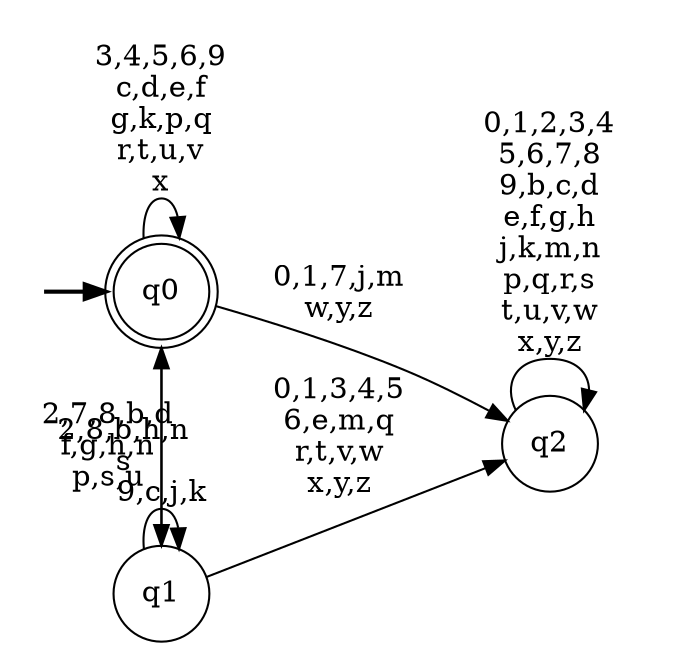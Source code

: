 digraph BlueStar {
__start0 [style = invis, shape = none, label = "", width = 0, height = 0];

rankdir=LR;
size="8,5";

s0 [style="rounded,filled", color="black", fillcolor="white" shape="doublecircle", label="q0"];
s1 [style="filled", color="black", fillcolor="white" shape="circle", label="q1"];
s2 [style="filled", color="black", fillcolor="white" shape="circle", label="q2"];
subgraph cluster_main { 
	graph [pad=".75", ranksep="0.15", nodesep="0.15"];
	 style=invis; 
	__start0 -> s0 [penwidth=2];
}
s0 -> s0 [label="3,4,5,6,9\nc,d,e,f\ng,k,p,q\nr,t,u,v\nx"];
s0 -> s1 [label="2,8,b,h,n\ns"];
s0 -> s2 [label="0,1,7,j,m\nw,y,z"];
s1 -> s0 [label="2,7,8,b,d\nf,g,h,n\np,s,u"];
s1 -> s1 [label="9,c,j,k"];
s1 -> s2 [label="0,1,3,4,5\n6,e,m,q\nr,t,v,w\nx,y,z"];
s2 -> s2 [label="0,1,2,3,4\n5,6,7,8\n9,b,c,d\ne,f,g,h\nj,k,m,n\np,q,r,s\nt,u,v,w\nx,y,z"];

}